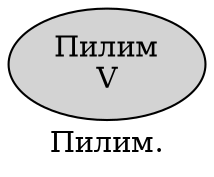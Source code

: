 digraph SENTENCE_3276 {
	graph [label="Пилим."]
	node [style=filled]
		0 [label="Пилим
V" color="" fillcolor=lightgray penwidth=1 shape=ellipse]
}
